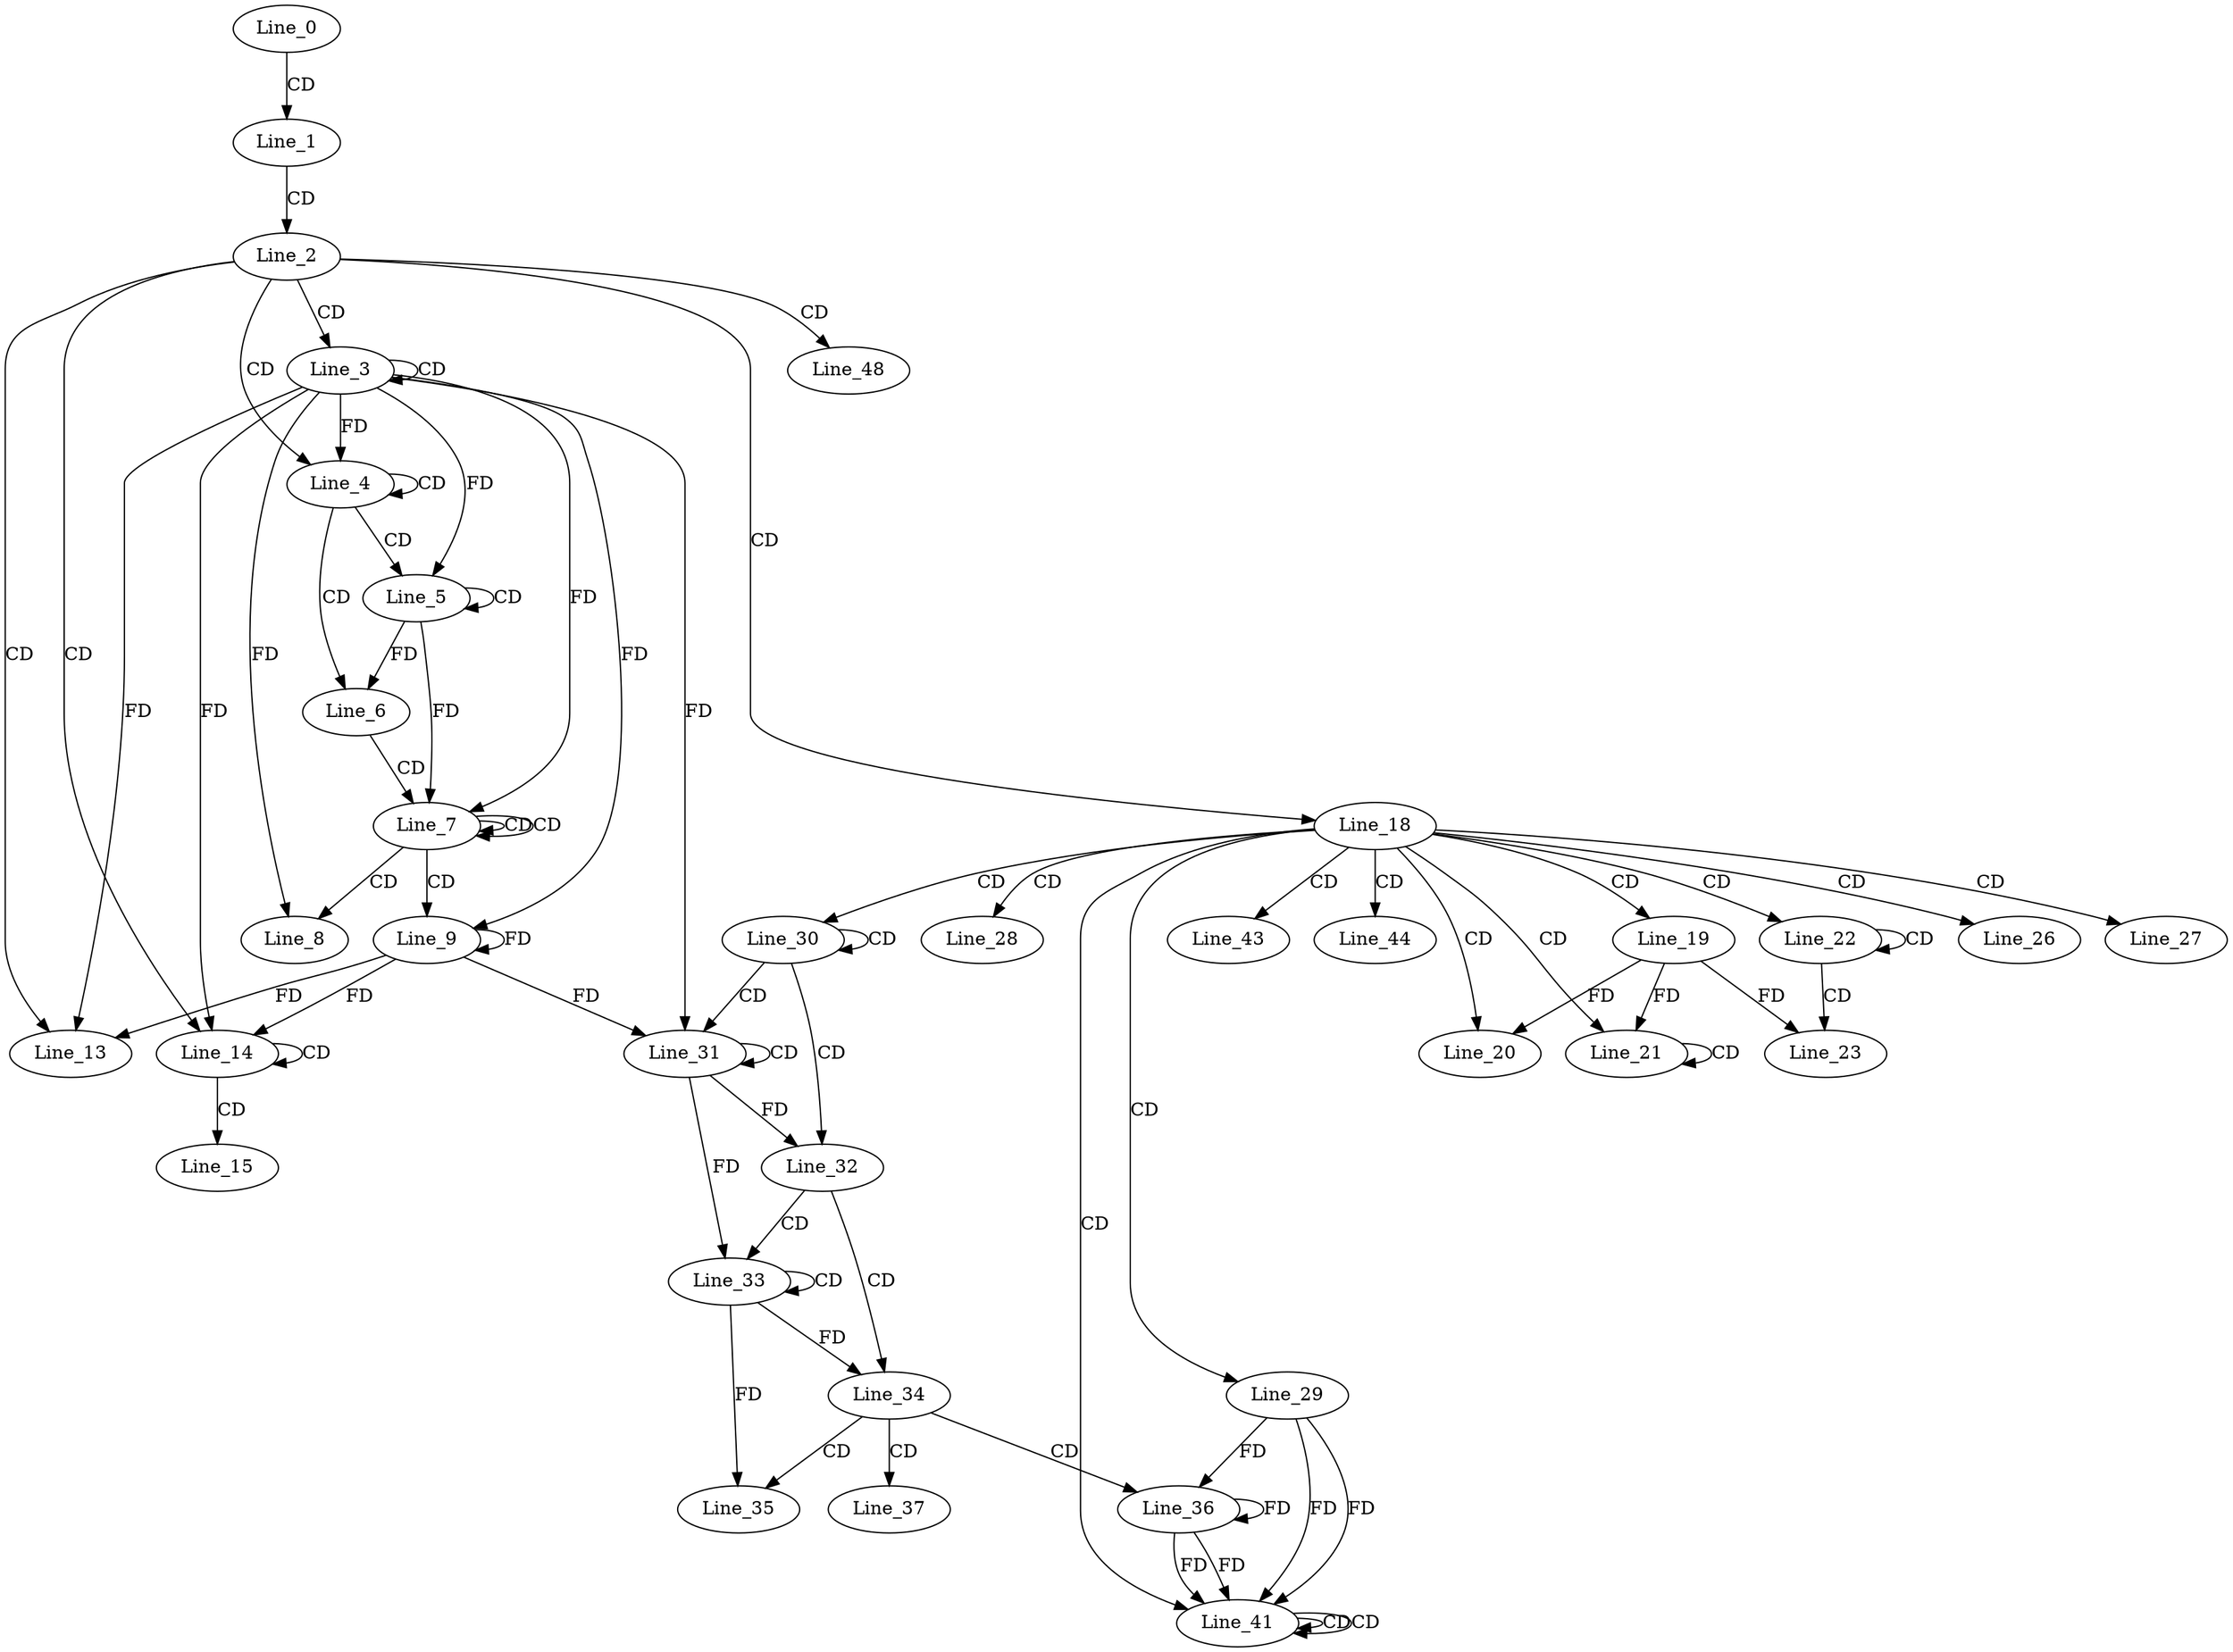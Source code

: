 digraph G {
  Line_0;
  Line_1;
  Line_2;
  Line_3;
  Line_3;
  Line_4;
  Line_4;
  Line_4;
  Line_5;
  Line_5;
  Line_5;
  Line_6;
  Line_7;
  Line_7;
  Line_7;
  Line_7;
  Line_7;
  Line_8;
  Line_8;
  Line_9;
  Line_13;
  Line_14;
  Line_14;
  Line_14;
  Line_14;
  Line_15;
  Line_18;
  Line_19;
  Line_20;
  Line_21;
  Line_21;
  Line_22;
  Line_22;
  Line_23;
  Line_26;
  Line_27;
  Line_28;
  Line_29;
  Line_30;
  Line_30;
  Line_31;
  Line_31;
  Line_31;
  Line_32;
  Line_33;
  Line_33;
  Line_34;
  Line_35;
  Line_36;
  Line_37;
  Line_41;
  Line_41;
  Line_41;
  Line_43;
  Line_44;
  Line_48;
  Line_0 -> Line_1 [ label="CD" ];
  Line_1 -> Line_2 [ label="CD" ];
  Line_2 -> Line_3 [ label="CD" ];
  Line_3 -> Line_3 [ label="CD" ];
  Line_2 -> Line_4 [ label="CD" ];
  Line_4 -> Line_4 [ label="CD" ];
  Line_3 -> Line_4 [ label="FD" ];
  Line_4 -> Line_5 [ label="CD" ];
  Line_5 -> Line_5 [ label="CD" ];
  Line_3 -> Line_5 [ label="FD" ];
  Line_4 -> Line_6 [ label="CD" ];
  Line_5 -> Line_6 [ label="FD" ];
  Line_6 -> Line_7 [ label="CD" ];
  Line_7 -> Line_7 [ label="CD" ];
  Line_7 -> Line_7 [ label="CD" ];
  Line_5 -> Line_7 [ label="FD" ];
  Line_3 -> Line_7 [ label="FD" ];
  Line_7 -> Line_8 [ label="CD" ];
  Line_3 -> Line_8 [ label="FD" ];
  Line_7 -> Line_9 [ label="CD" ];
  Line_3 -> Line_9 [ label="FD" ];
  Line_9 -> Line_9 [ label="FD" ];
  Line_2 -> Line_13 [ label="CD" ];
  Line_3 -> Line_13 [ label="FD" ];
  Line_9 -> Line_13 [ label="FD" ];
  Line_2 -> Line_14 [ label="CD" ];
  Line_14 -> Line_14 [ label="CD" ];
  Line_3 -> Line_14 [ label="FD" ];
  Line_9 -> Line_14 [ label="FD" ];
  Line_14 -> Line_15 [ label="CD" ];
  Line_2 -> Line_18 [ label="CD" ];
  Line_18 -> Line_19 [ label="CD" ];
  Line_18 -> Line_20 [ label="CD" ];
  Line_19 -> Line_20 [ label="FD" ];
  Line_18 -> Line_21 [ label="CD" ];
  Line_21 -> Line_21 [ label="CD" ];
  Line_19 -> Line_21 [ label="FD" ];
  Line_18 -> Line_22 [ label="CD" ];
  Line_22 -> Line_22 [ label="CD" ];
  Line_22 -> Line_23 [ label="CD" ];
  Line_19 -> Line_23 [ label="FD" ];
  Line_18 -> Line_26 [ label="CD" ];
  Line_18 -> Line_27 [ label="CD" ];
  Line_18 -> Line_28 [ label="CD" ];
  Line_18 -> Line_29 [ label="CD" ];
  Line_18 -> Line_30 [ label="CD" ];
  Line_30 -> Line_30 [ label="CD" ];
  Line_30 -> Line_31 [ label="CD" ];
  Line_31 -> Line_31 [ label="CD" ];
  Line_3 -> Line_31 [ label="FD" ];
  Line_9 -> Line_31 [ label="FD" ];
  Line_30 -> Line_32 [ label="CD" ];
  Line_31 -> Line_32 [ label="FD" ];
  Line_32 -> Line_33 [ label="CD" ];
  Line_33 -> Line_33 [ label="CD" ];
  Line_31 -> Line_33 [ label="FD" ];
  Line_32 -> Line_34 [ label="CD" ];
  Line_33 -> Line_34 [ label="FD" ];
  Line_34 -> Line_35 [ label="CD" ];
  Line_33 -> Line_35 [ label="FD" ];
  Line_34 -> Line_36 [ label="CD" ];
  Line_29 -> Line_36 [ label="FD" ];
  Line_36 -> Line_36 [ label="FD" ];
  Line_34 -> Line_37 [ label="CD" ];
  Line_18 -> Line_41 [ label="CD" ];
  Line_29 -> Line_41 [ label="FD" ];
  Line_36 -> Line_41 [ label="FD" ];
  Line_41 -> Line_41 [ label="CD" ];
  Line_29 -> Line_41 [ label="FD" ];
  Line_36 -> Line_41 [ label="FD" ];
  Line_41 -> Line_41 [ label="CD" ];
  Line_18 -> Line_43 [ label="CD" ];
  Line_18 -> Line_44 [ label="CD" ];
  Line_2 -> Line_48 [ label="CD" ];
}
